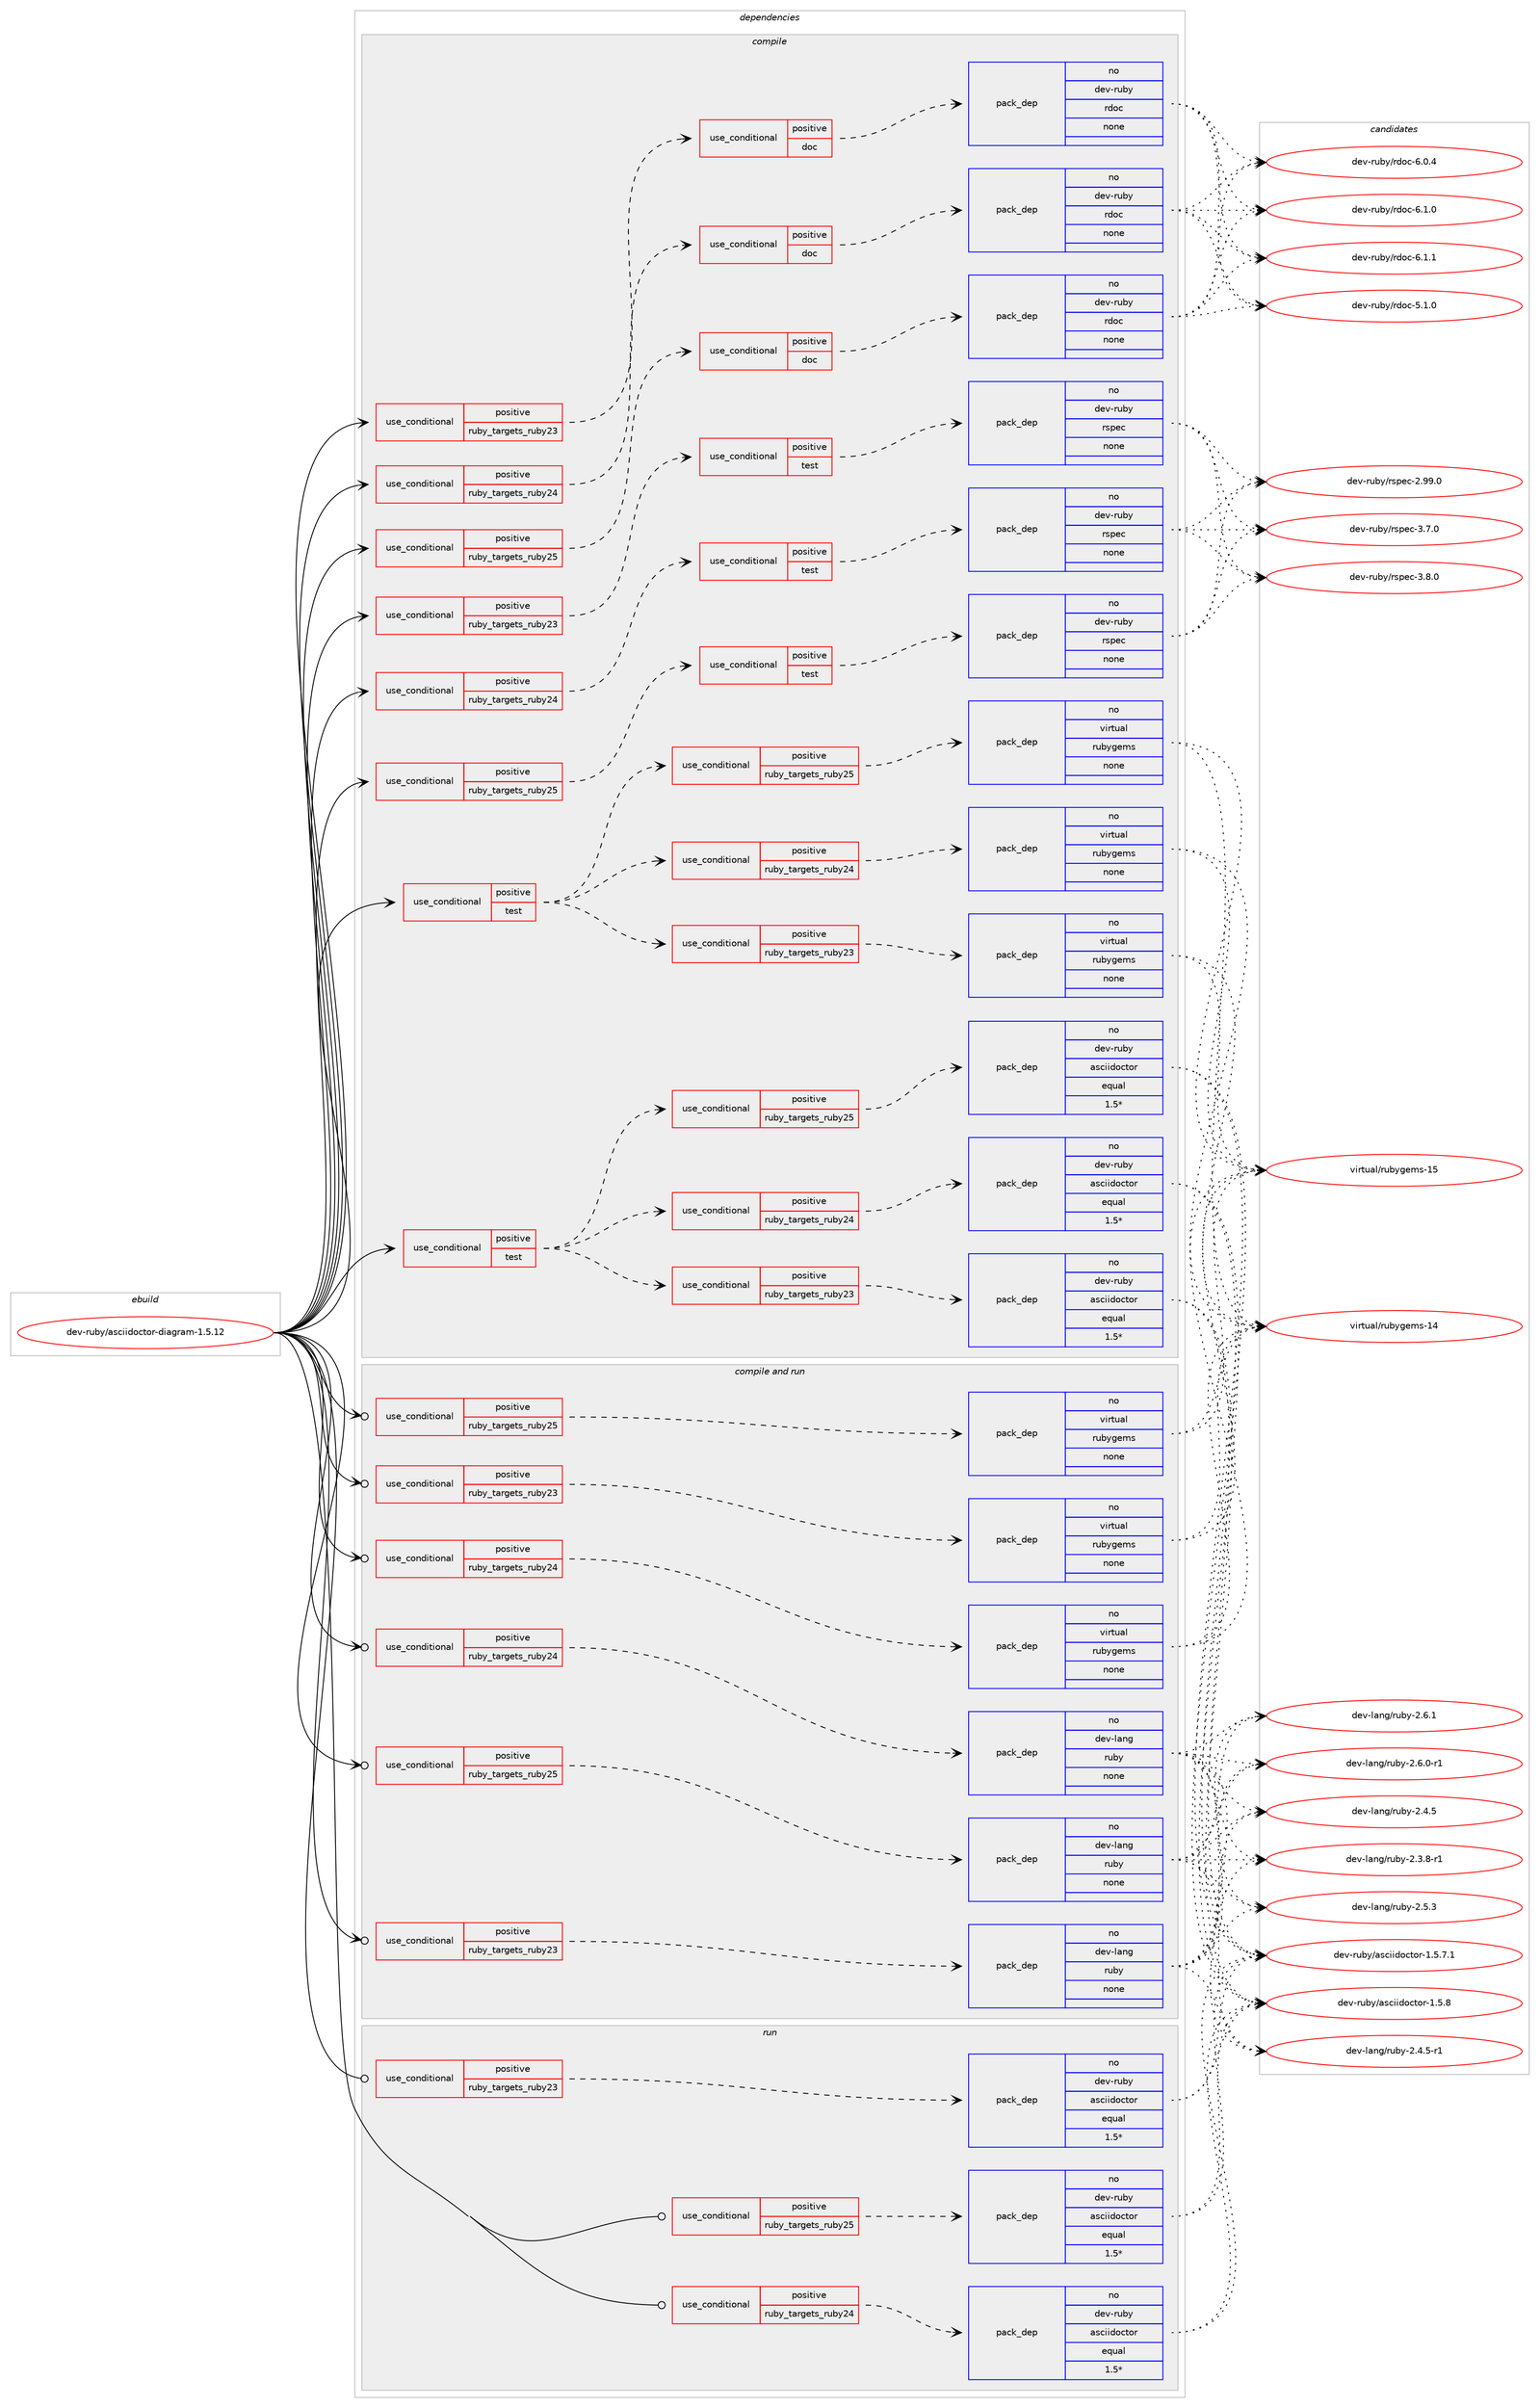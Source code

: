 digraph prolog {

# *************
# Graph options
# *************

newrank=true;
concentrate=true;
compound=true;
graph [rankdir=LR,fontname=Helvetica,fontsize=10,ranksep=1.5];#, ranksep=2.5, nodesep=0.2];
edge  [arrowhead=vee];
node  [fontname=Helvetica,fontsize=10];

# **********
# The ebuild
# **********

subgraph cluster_leftcol {
color=gray;
rank=same;
label=<<i>ebuild</i>>;
id [label="dev-ruby/asciidoctor-diagram-1.5.12", color=red, width=4, href="../dev-ruby/asciidoctor-diagram-1.5.12.svg"];
}

# ****************
# The dependencies
# ****************

subgraph cluster_midcol {
color=gray;
label=<<i>dependencies</i>>;
subgraph cluster_compile {
fillcolor="#eeeeee";
style=filled;
label=<<i>compile</i>>;
subgraph cond393680 {
dependency1481629 [label=<<TABLE BORDER="0" CELLBORDER="1" CELLSPACING="0" CELLPADDING="4"><TR><TD ROWSPAN="3" CELLPADDING="10">use_conditional</TD></TR><TR><TD>positive</TD></TR><TR><TD>ruby_targets_ruby23</TD></TR></TABLE>>, shape=none, color=red];
subgraph cond393681 {
dependency1481630 [label=<<TABLE BORDER="0" CELLBORDER="1" CELLSPACING="0" CELLPADDING="4"><TR><TD ROWSPAN="3" CELLPADDING="10">use_conditional</TD></TR><TR><TD>positive</TD></TR><TR><TD>doc</TD></TR></TABLE>>, shape=none, color=red];
subgraph pack1064517 {
dependency1481631 [label=<<TABLE BORDER="0" CELLBORDER="1" CELLSPACING="0" CELLPADDING="4" WIDTH="220"><TR><TD ROWSPAN="6" CELLPADDING="30">pack_dep</TD></TR><TR><TD WIDTH="110">no</TD></TR><TR><TD>dev-ruby</TD></TR><TR><TD>rdoc</TD></TR><TR><TD>none</TD></TR><TR><TD></TD></TR></TABLE>>, shape=none, color=blue];
}
dependency1481630:e -> dependency1481631:w [weight=20,style="dashed",arrowhead="vee"];
}
dependency1481629:e -> dependency1481630:w [weight=20,style="dashed",arrowhead="vee"];
}
id:e -> dependency1481629:w [weight=20,style="solid",arrowhead="vee"];
subgraph cond393682 {
dependency1481632 [label=<<TABLE BORDER="0" CELLBORDER="1" CELLSPACING="0" CELLPADDING="4"><TR><TD ROWSPAN="3" CELLPADDING="10">use_conditional</TD></TR><TR><TD>positive</TD></TR><TR><TD>ruby_targets_ruby23</TD></TR></TABLE>>, shape=none, color=red];
subgraph cond393683 {
dependency1481633 [label=<<TABLE BORDER="0" CELLBORDER="1" CELLSPACING="0" CELLPADDING="4"><TR><TD ROWSPAN="3" CELLPADDING="10">use_conditional</TD></TR><TR><TD>positive</TD></TR><TR><TD>test</TD></TR></TABLE>>, shape=none, color=red];
subgraph pack1064518 {
dependency1481634 [label=<<TABLE BORDER="0" CELLBORDER="1" CELLSPACING="0" CELLPADDING="4" WIDTH="220"><TR><TD ROWSPAN="6" CELLPADDING="30">pack_dep</TD></TR><TR><TD WIDTH="110">no</TD></TR><TR><TD>dev-ruby</TD></TR><TR><TD>rspec</TD></TR><TR><TD>none</TD></TR><TR><TD></TD></TR></TABLE>>, shape=none, color=blue];
}
dependency1481633:e -> dependency1481634:w [weight=20,style="dashed",arrowhead="vee"];
}
dependency1481632:e -> dependency1481633:w [weight=20,style="dashed",arrowhead="vee"];
}
id:e -> dependency1481632:w [weight=20,style="solid",arrowhead="vee"];
subgraph cond393684 {
dependency1481635 [label=<<TABLE BORDER="0" CELLBORDER="1" CELLSPACING="0" CELLPADDING="4"><TR><TD ROWSPAN="3" CELLPADDING="10">use_conditional</TD></TR><TR><TD>positive</TD></TR><TR><TD>ruby_targets_ruby24</TD></TR></TABLE>>, shape=none, color=red];
subgraph cond393685 {
dependency1481636 [label=<<TABLE BORDER="0" CELLBORDER="1" CELLSPACING="0" CELLPADDING="4"><TR><TD ROWSPAN="3" CELLPADDING="10">use_conditional</TD></TR><TR><TD>positive</TD></TR><TR><TD>doc</TD></TR></TABLE>>, shape=none, color=red];
subgraph pack1064519 {
dependency1481637 [label=<<TABLE BORDER="0" CELLBORDER="1" CELLSPACING="0" CELLPADDING="4" WIDTH="220"><TR><TD ROWSPAN="6" CELLPADDING="30">pack_dep</TD></TR><TR><TD WIDTH="110">no</TD></TR><TR><TD>dev-ruby</TD></TR><TR><TD>rdoc</TD></TR><TR><TD>none</TD></TR><TR><TD></TD></TR></TABLE>>, shape=none, color=blue];
}
dependency1481636:e -> dependency1481637:w [weight=20,style="dashed",arrowhead="vee"];
}
dependency1481635:e -> dependency1481636:w [weight=20,style="dashed",arrowhead="vee"];
}
id:e -> dependency1481635:w [weight=20,style="solid",arrowhead="vee"];
subgraph cond393686 {
dependency1481638 [label=<<TABLE BORDER="0" CELLBORDER="1" CELLSPACING="0" CELLPADDING="4"><TR><TD ROWSPAN="3" CELLPADDING="10">use_conditional</TD></TR><TR><TD>positive</TD></TR><TR><TD>ruby_targets_ruby24</TD></TR></TABLE>>, shape=none, color=red];
subgraph cond393687 {
dependency1481639 [label=<<TABLE BORDER="0" CELLBORDER="1" CELLSPACING="0" CELLPADDING="4"><TR><TD ROWSPAN="3" CELLPADDING="10">use_conditional</TD></TR><TR><TD>positive</TD></TR><TR><TD>test</TD></TR></TABLE>>, shape=none, color=red];
subgraph pack1064520 {
dependency1481640 [label=<<TABLE BORDER="0" CELLBORDER="1" CELLSPACING="0" CELLPADDING="4" WIDTH="220"><TR><TD ROWSPAN="6" CELLPADDING="30">pack_dep</TD></TR><TR><TD WIDTH="110">no</TD></TR><TR><TD>dev-ruby</TD></TR><TR><TD>rspec</TD></TR><TR><TD>none</TD></TR><TR><TD></TD></TR></TABLE>>, shape=none, color=blue];
}
dependency1481639:e -> dependency1481640:w [weight=20,style="dashed",arrowhead="vee"];
}
dependency1481638:e -> dependency1481639:w [weight=20,style="dashed",arrowhead="vee"];
}
id:e -> dependency1481638:w [weight=20,style="solid",arrowhead="vee"];
subgraph cond393688 {
dependency1481641 [label=<<TABLE BORDER="0" CELLBORDER="1" CELLSPACING="0" CELLPADDING="4"><TR><TD ROWSPAN="3" CELLPADDING="10">use_conditional</TD></TR><TR><TD>positive</TD></TR><TR><TD>ruby_targets_ruby25</TD></TR></TABLE>>, shape=none, color=red];
subgraph cond393689 {
dependency1481642 [label=<<TABLE BORDER="0" CELLBORDER="1" CELLSPACING="0" CELLPADDING="4"><TR><TD ROWSPAN="3" CELLPADDING="10">use_conditional</TD></TR><TR><TD>positive</TD></TR><TR><TD>doc</TD></TR></TABLE>>, shape=none, color=red];
subgraph pack1064521 {
dependency1481643 [label=<<TABLE BORDER="0" CELLBORDER="1" CELLSPACING="0" CELLPADDING="4" WIDTH="220"><TR><TD ROWSPAN="6" CELLPADDING="30">pack_dep</TD></TR><TR><TD WIDTH="110">no</TD></TR><TR><TD>dev-ruby</TD></TR><TR><TD>rdoc</TD></TR><TR><TD>none</TD></TR><TR><TD></TD></TR></TABLE>>, shape=none, color=blue];
}
dependency1481642:e -> dependency1481643:w [weight=20,style="dashed",arrowhead="vee"];
}
dependency1481641:e -> dependency1481642:w [weight=20,style="dashed",arrowhead="vee"];
}
id:e -> dependency1481641:w [weight=20,style="solid",arrowhead="vee"];
subgraph cond393690 {
dependency1481644 [label=<<TABLE BORDER="0" CELLBORDER="1" CELLSPACING="0" CELLPADDING="4"><TR><TD ROWSPAN="3" CELLPADDING="10">use_conditional</TD></TR><TR><TD>positive</TD></TR><TR><TD>ruby_targets_ruby25</TD></TR></TABLE>>, shape=none, color=red];
subgraph cond393691 {
dependency1481645 [label=<<TABLE BORDER="0" CELLBORDER="1" CELLSPACING="0" CELLPADDING="4"><TR><TD ROWSPAN="3" CELLPADDING="10">use_conditional</TD></TR><TR><TD>positive</TD></TR><TR><TD>test</TD></TR></TABLE>>, shape=none, color=red];
subgraph pack1064522 {
dependency1481646 [label=<<TABLE BORDER="0" CELLBORDER="1" CELLSPACING="0" CELLPADDING="4" WIDTH="220"><TR><TD ROWSPAN="6" CELLPADDING="30">pack_dep</TD></TR><TR><TD WIDTH="110">no</TD></TR><TR><TD>dev-ruby</TD></TR><TR><TD>rspec</TD></TR><TR><TD>none</TD></TR><TR><TD></TD></TR></TABLE>>, shape=none, color=blue];
}
dependency1481645:e -> dependency1481646:w [weight=20,style="dashed",arrowhead="vee"];
}
dependency1481644:e -> dependency1481645:w [weight=20,style="dashed",arrowhead="vee"];
}
id:e -> dependency1481644:w [weight=20,style="solid",arrowhead="vee"];
subgraph cond393692 {
dependency1481647 [label=<<TABLE BORDER="0" CELLBORDER="1" CELLSPACING="0" CELLPADDING="4"><TR><TD ROWSPAN="3" CELLPADDING="10">use_conditional</TD></TR><TR><TD>positive</TD></TR><TR><TD>test</TD></TR></TABLE>>, shape=none, color=red];
subgraph cond393693 {
dependency1481648 [label=<<TABLE BORDER="0" CELLBORDER="1" CELLSPACING="0" CELLPADDING="4"><TR><TD ROWSPAN="3" CELLPADDING="10">use_conditional</TD></TR><TR><TD>positive</TD></TR><TR><TD>ruby_targets_ruby23</TD></TR></TABLE>>, shape=none, color=red];
subgraph pack1064523 {
dependency1481649 [label=<<TABLE BORDER="0" CELLBORDER="1" CELLSPACING="0" CELLPADDING="4" WIDTH="220"><TR><TD ROWSPAN="6" CELLPADDING="30">pack_dep</TD></TR><TR><TD WIDTH="110">no</TD></TR><TR><TD>dev-ruby</TD></TR><TR><TD>asciidoctor</TD></TR><TR><TD>equal</TD></TR><TR><TD>1.5*</TD></TR></TABLE>>, shape=none, color=blue];
}
dependency1481648:e -> dependency1481649:w [weight=20,style="dashed",arrowhead="vee"];
}
dependency1481647:e -> dependency1481648:w [weight=20,style="dashed",arrowhead="vee"];
subgraph cond393694 {
dependency1481650 [label=<<TABLE BORDER="0" CELLBORDER="1" CELLSPACING="0" CELLPADDING="4"><TR><TD ROWSPAN="3" CELLPADDING="10">use_conditional</TD></TR><TR><TD>positive</TD></TR><TR><TD>ruby_targets_ruby24</TD></TR></TABLE>>, shape=none, color=red];
subgraph pack1064524 {
dependency1481651 [label=<<TABLE BORDER="0" CELLBORDER="1" CELLSPACING="0" CELLPADDING="4" WIDTH="220"><TR><TD ROWSPAN="6" CELLPADDING="30">pack_dep</TD></TR><TR><TD WIDTH="110">no</TD></TR><TR><TD>dev-ruby</TD></TR><TR><TD>asciidoctor</TD></TR><TR><TD>equal</TD></TR><TR><TD>1.5*</TD></TR></TABLE>>, shape=none, color=blue];
}
dependency1481650:e -> dependency1481651:w [weight=20,style="dashed",arrowhead="vee"];
}
dependency1481647:e -> dependency1481650:w [weight=20,style="dashed",arrowhead="vee"];
subgraph cond393695 {
dependency1481652 [label=<<TABLE BORDER="0" CELLBORDER="1" CELLSPACING="0" CELLPADDING="4"><TR><TD ROWSPAN="3" CELLPADDING="10">use_conditional</TD></TR><TR><TD>positive</TD></TR><TR><TD>ruby_targets_ruby25</TD></TR></TABLE>>, shape=none, color=red];
subgraph pack1064525 {
dependency1481653 [label=<<TABLE BORDER="0" CELLBORDER="1" CELLSPACING="0" CELLPADDING="4" WIDTH="220"><TR><TD ROWSPAN="6" CELLPADDING="30">pack_dep</TD></TR><TR><TD WIDTH="110">no</TD></TR><TR><TD>dev-ruby</TD></TR><TR><TD>asciidoctor</TD></TR><TR><TD>equal</TD></TR><TR><TD>1.5*</TD></TR></TABLE>>, shape=none, color=blue];
}
dependency1481652:e -> dependency1481653:w [weight=20,style="dashed",arrowhead="vee"];
}
dependency1481647:e -> dependency1481652:w [weight=20,style="dashed",arrowhead="vee"];
}
id:e -> dependency1481647:w [weight=20,style="solid",arrowhead="vee"];
subgraph cond393696 {
dependency1481654 [label=<<TABLE BORDER="0" CELLBORDER="1" CELLSPACING="0" CELLPADDING="4"><TR><TD ROWSPAN="3" CELLPADDING="10">use_conditional</TD></TR><TR><TD>positive</TD></TR><TR><TD>test</TD></TR></TABLE>>, shape=none, color=red];
subgraph cond393697 {
dependency1481655 [label=<<TABLE BORDER="0" CELLBORDER="1" CELLSPACING="0" CELLPADDING="4"><TR><TD ROWSPAN="3" CELLPADDING="10">use_conditional</TD></TR><TR><TD>positive</TD></TR><TR><TD>ruby_targets_ruby23</TD></TR></TABLE>>, shape=none, color=red];
subgraph pack1064526 {
dependency1481656 [label=<<TABLE BORDER="0" CELLBORDER="1" CELLSPACING="0" CELLPADDING="4" WIDTH="220"><TR><TD ROWSPAN="6" CELLPADDING="30">pack_dep</TD></TR><TR><TD WIDTH="110">no</TD></TR><TR><TD>virtual</TD></TR><TR><TD>rubygems</TD></TR><TR><TD>none</TD></TR><TR><TD></TD></TR></TABLE>>, shape=none, color=blue];
}
dependency1481655:e -> dependency1481656:w [weight=20,style="dashed",arrowhead="vee"];
}
dependency1481654:e -> dependency1481655:w [weight=20,style="dashed",arrowhead="vee"];
subgraph cond393698 {
dependency1481657 [label=<<TABLE BORDER="0" CELLBORDER="1" CELLSPACING="0" CELLPADDING="4"><TR><TD ROWSPAN="3" CELLPADDING="10">use_conditional</TD></TR><TR><TD>positive</TD></TR><TR><TD>ruby_targets_ruby24</TD></TR></TABLE>>, shape=none, color=red];
subgraph pack1064527 {
dependency1481658 [label=<<TABLE BORDER="0" CELLBORDER="1" CELLSPACING="0" CELLPADDING="4" WIDTH="220"><TR><TD ROWSPAN="6" CELLPADDING="30">pack_dep</TD></TR><TR><TD WIDTH="110">no</TD></TR><TR><TD>virtual</TD></TR><TR><TD>rubygems</TD></TR><TR><TD>none</TD></TR><TR><TD></TD></TR></TABLE>>, shape=none, color=blue];
}
dependency1481657:e -> dependency1481658:w [weight=20,style="dashed",arrowhead="vee"];
}
dependency1481654:e -> dependency1481657:w [weight=20,style="dashed",arrowhead="vee"];
subgraph cond393699 {
dependency1481659 [label=<<TABLE BORDER="0" CELLBORDER="1" CELLSPACING="0" CELLPADDING="4"><TR><TD ROWSPAN="3" CELLPADDING="10">use_conditional</TD></TR><TR><TD>positive</TD></TR><TR><TD>ruby_targets_ruby25</TD></TR></TABLE>>, shape=none, color=red];
subgraph pack1064528 {
dependency1481660 [label=<<TABLE BORDER="0" CELLBORDER="1" CELLSPACING="0" CELLPADDING="4" WIDTH="220"><TR><TD ROWSPAN="6" CELLPADDING="30">pack_dep</TD></TR><TR><TD WIDTH="110">no</TD></TR><TR><TD>virtual</TD></TR><TR><TD>rubygems</TD></TR><TR><TD>none</TD></TR><TR><TD></TD></TR></TABLE>>, shape=none, color=blue];
}
dependency1481659:e -> dependency1481660:w [weight=20,style="dashed",arrowhead="vee"];
}
dependency1481654:e -> dependency1481659:w [weight=20,style="dashed",arrowhead="vee"];
}
id:e -> dependency1481654:w [weight=20,style="solid",arrowhead="vee"];
}
subgraph cluster_compileandrun {
fillcolor="#eeeeee";
style=filled;
label=<<i>compile and run</i>>;
subgraph cond393700 {
dependency1481661 [label=<<TABLE BORDER="0" CELLBORDER="1" CELLSPACING="0" CELLPADDING="4"><TR><TD ROWSPAN="3" CELLPADDING="10">use_conditional</TD></TR><TR><TD>positive</TD></TR><TR><TD>ruby_targets_ruby23</TD></TR></TABLE>>, shape=none, color=red];
subgraph pack1064529 {
dependency1481662 [label=<<TABLE BORDER="0" CELLBORDER="1" CELLSPACING="0" CELLPADDING="4" WIDTH="220"><TR><TD ROWSPAN="6" CELLPADDING="30">pack_dep</TD></TR><TR><TD WIDTH="110">no</TD></TR><TR><TD>dev-lang</TD></TR><TR><TD>ruby</TD></TR><TR><TD>none</TD></TR><TR><TD></TD></TR></TABLE>>, shape=none, color=blue];
}
dependency1481661:e -> dependency1481662:w [weight=20,style="dashed",arrowhead="vee"];
}
id:e -> dependency1481661:w [weight=20,style="solid",arrowhead="odotvee"];
subgraph cond393701 {
dependency1481663 [label=<<TABLE BORDER="0" CELLBORDER="1" CELLSPACING="0" CELLPADDING="4"><TR><TD ROWSPAN="3" CELLPADDING="10">use_conditional</TD></TR><TR><TD>positive</TD></TR><TR><TD>ruby_targets_ruby23</TD></TR></TABLE>>, shape=none, color=red];
subgraph pack1064530 {
dependency1481664 [label=<<TABLE BORDER="0" CELLBORDER="1" CELLSPACING="0" CELLPADDING="4" WIDTH="220"><TR><TD ROWSPAN="6" CELLPADDING="30">pack_dep</TD></TR><TR><TD WIDTH="110">no</TD></TR><TR><TD>virtual</TD></TR><TR><TD>rubygems</TD></TR><TR><TD>none</TD></TR><TR><TD></TD></TR></TABLE>>, shape=none, color=blue];
}
dependency1481663:e -> dependency1481664:w [weight=20,style="dashed",arrowhead="vee"];
}
id:e -> dependency1481663:w [weight=20,style="solid",arrowhead="odotvee"];
subgraph cond393702 {
dependency1481665 [label=<<TABLE BORDER="0" CELLBORDER="1" CELLSPACING="0" CELLPADDING="4"><TR><TD ROWSPAN="3" CELLPADDING="10">use_conditional</TD></TR><TR><TD>positive</TD></TR><TR><TD>ruby_targets_ruby24</TD></TR></TABLE>>, shape=none, color=red];
subgraph pack1064531 {
dependency1481666 [label=<<TABLE BORDER="0" CELLBORDER="1" CELLSPACING="0" CELLPADDING="4" WIDTH="220"><TR><TD ROWSPAN="6" CELLPADDING="30">pack_dep</TD></TR><TR><TD WIDTH="110">no</TD></TR><TR><TD>dev-lang</TD></TR><TR><TD>ruby</TD></TR><TR><TD>none</TD></TR><TR><TD></TD></TR></TABLE>>, shape=none, color=blue];
}
dependency1481665:e -> dependency1481666:w [weight=20,style="dashed",arrowhead="vee"];
}
id:e -> dependency1481665:w [weight=20,style="solid",arrowhead="odotvee"];
subgraph cond393703 {
dependency1481667 [label=<<TABLE BORDER="0" CELLBORDER="1" CELLSPACING="0" CELLPADDING="4"><TR><TD ROWSPAN="3" CELLPADDING="10">use_conditional</TD></TR><TR><TD>positive</TD></TR><TR><TD>ruby_targets_ruby24</TD></TR></TABLE>>, shape=none, color=red];
subgraph pack1064532 {
dependency1481668 [label=<<TABLE BORDER="0" CELLBORDER="1" CELLSPACING="0" CELLPADDING="4" WIDTH="220"><TR><TD ROWSPAN="6" CELLPADDING="30">pack_dep</TD></TR><TR><TD WIDTH="110">no</TD></TR><TR><TD>virtual</TD></TR><TR><TD>rubygems</TD></TR><TR><TD>none</TD></TR><TR><TD></TD></TR></TABLE>>, shape=none, color=blue];
}
dependency1481667:e -> dependency1481668:w [weight=20,style="dashed",arrowhead="vee"];
}
id:e -> dependency1481667:w [weight=20,style="solid",arrowhead="odotvee"];
subgraph cond393704 {
dependency1481669 [label=<<TABLE BORDER="0" CELLBORDER="1" CELLSPACING="0" CELLPADDING="4"><TR><TD ROWSPAN="3" CELLPADDING="10">use_conditional</TD></TR><TR><TD>positive</TD></TR><TR><TD>ruby_targets_ruby25</TD></TR></TABLE>>, shape=none, color=red];
subgraph pack1064533 {
dependency1481670 [label=<<TABLE BORDER="0" CELLBORDER="1" CELLSPACING="0" CELLPADDING="4" WIDTH="220"><TR><TD ROWSPAN="6" CELLPADDING="30">pack_dep</TD></TR><TR><TD WIDTH="110">no</TD></TR><TR><TD>dev-lang</TD></TR><TR><TD>ruby</TD></TR><TR><TD>none</TD></TR><TR><TD></TD></TR></TABLE>>, shape=none, color=blue];
}
dependency1481669:e -> dependency1481670:w [weight=20,style="dashed",arrowhead="vee"];
}
id:e -> dependency1481669:w [weight=20,style="solid",arrowhead="odotvee"];
subgraph cond393705 {
dependency1481671 [label=<<TABLE BORDER="0" CELLBORDER="1" CELLSPACING="0" CELLPADDING="4"><TR><TD ROWSPAN="3" CELLPADDING="10">use_conditional</TD></TR><TR><TD>positive</TD></TR><TR><TD>ruby_targets_ruby25</TD></TR></TABLE>>, shape=none, color=red];
subgraph pack1064534 {
dependency1481672 [label=<<TABLE BORDER="0" CELLBORDER="1" CELLSPACING="0" CELLPADDING="4" WIDTH="220"><TR><TD ROWSPAN="6" CELLPADDING="30">pack_dep</TD></TR><TR><TD WIDTH="110">no</TD></TR><TR><TD>virtual</TD></TR><TR><TD>rubygems</TD></TR><TR><TD>none</TD></TR><TR><TD></TD></TR></TABLE>>, shape=none, color=blue];
}
dependency1481671:e -> dependency1481672:w [weight=20,style="dashed",arrowhead="vee"];
}
id:e -> dependency1481671:w [weight=20,style="solid",arrowhead="odotvee"];
}
subgraph cluster_run {
fillcolor="#eeeeee";
style=filled;
label=<<i>run</i>>;
subgraph cond393706 {
dependency1481673 [label=<<TABLE BORDER="0" CELLBORDER="1" CELLSPACING="0" CELLPADDING="4"><TR><TD ROWSPAN="3" CELLPADDING="10">use_conditional</TD></TR><TR><TD>positive</TD></TR><TR><TD>ruby_targets_ruby23</TD></TR></TABLE>>, shape=none, color=red];
subgraph pack1064535 {
dependency1481674 [label=<<TABLE BORDER="0" CELLBORDER="1" CELLSPACING="0" CELLPADDING="4" WIDTH="220"><TR><TD ROWSPAN="6" CELLPADDING="30">pack_dep</TD></TR><TR><TD WIDTH="110">no</TD></TR><TR><TD>dev-ruby</TD></TR><TR><TD>asciidoctor</TD></TR><TR><TD>equal</TD></TR><TR><TD>1.5*</TD></TR></TABLE>>, shape=none, color=blue];
}
dependency1481673:e -> dependency1481674:w [weight=20,style="dashed",arrowhead="vee"];
}
id:e -> dependency1481673:w [weight=20,style="solid",arrowhead="odot"];
subgraph cond393707 {
dependency1481675 [label=<<TABLE BORDER="0" CELLBORDER="1" CELLSPACING="0" CELLPADDING="4"><TR><TD ROWSPAN="3" CELLPADDING="10">use_conditional</TD></TR><TR><TD>positive</TD></TR><TR><TD>ruby_targets_ruby24</TD></TR></TABLE>>, shape=none, color=red];
subgraph pack1064536 {
dependency1481676 [label=<<TABLE BORDER="0" CELLBORDER="1" CELLSPACING="0" CELLPADDING="4" WIDTH="220"><TR><TD ROWSPAN="6" CELLPADDING="30">pack_dep</TD></TR><TR><TD WIDTH="110">no</TD></TR><TR><TD>dev-ruby</TD></TR><TR><TD>asciidoctor</TD></TR><TR><TD>equal</TD></TR><TR><TD>1.5*</TD></TR></TABLE>>, shape=none, color=blue];
}
dependency1481675:e -> dependency1481676:w [weight=20,style="dashed",arrowhead="vee"];
}
id:e -> dependency1481675:w [weight=20,style="solid",arrowhead="odot"];
subgraph cond393708 {
dependency1481677 [label=<<TABLE BORDER="0" CELLBORDER="1" CELLSPACING="0" CELLPADDING="4"><TR><TD ROWSPAN="3" CELLPADDING="10">use_conditional</TD></TR><TR><TD>positive</TD></TR><TR><TD>ruby_targets_ruby25</TD></TR></TABLE>>, shape=none, color=red];
subgraph pack1064537 {
dependency1481678 [label=<<TABLE BORDER="0" CELLBORDER="1" CELLSPACING="0" CELLPADDING="4" WIDTH="220"><TR><TD ROWSPAN="6" CELLPADDING="30">pack_dep</TD></TR><TR><TD WIDTH="110">no</TD></TR><TR><TD>dev-ruby</TD></TR><TR><TD>asciidoctor</TD></TR><TR><TD>equal</TD></TR><TR><TD>1.5*</TD></TR></TABLE>>, shape=none, color=blue];
}
dependency1481677:e -> dependency1481678:w [weight=20,style="dashed",arrowhead="vee"];
}
id:e -> dependency1481677:w [weight=20,style="solid",arrowhead="odot"];
}
}

# **************
# The candidates
# **************

subgraph cluster_choices {
rank=same;
color=gray;
label=<<i>candidates</i>>;

subgraph choice1064517 {
color=black;
nodesep=1;
choice10010111845114117981214711410011199455346494648 [label="dev-ruby/rdoc-5.1.0", color=red, width=4,href="../dev-ruby/rdoc-5.1.0.svg"];
choice10010111845114117981214711410011199455446484652 [label="dev-ruby/rdoc-6.0.4", color=red, width=4,href="../dev-ruby/rdoc-6.0.4.svg"];
choice10010111845114117981214711410011199455446494648 [label="dev-ruby/rdoc-6.1.0", color=red, width=4,href="../dev-ruby/rdoc-6.1.0.svg"];
choice10010111845114117981214711410011199455446494649 [label="dev-ruby/rdoc-6.1.1", color=red, width=4,href="../dev-ruby/rdoc-6.1.1.svg"];
dependency1481631:e -> choice10010111845114117981214711410011199455346494648:w [style=dotted,weight="100"];
dependency1481631:e -> choice10010111845114117981214711410011199455446484652:w [style=dotted,weight="100"];
dependency1481631:e -> choice10010111845114117981214711410011199455446494648:w [style=dotted,weight="100"];
dependency1481631:e -> choice10010111845114117981214711410011199455446494649:w [style=dotted,weight="100"];
}
subgraph choice1064518 {
color=black;
nodesep=1;
choice1001011184511411798121471141151121019945504657574648 [label="dev-ruby/rspec-2.99.0", color=red, width=4,href="../dev-ruby/rspec-2.99.0.svg"];
choice10010111845114117981214711411511210199455146554648 [label="dev-ruby/rspec-3.7.0", color=red, width=4,href="../dev-ruby/rspec-3.7.0.svg"];
choice10010111845114117981214711411511210199455146564648 [label="dev-ruby/rspec-3.8.0", color=red, width=4,href="../dev-ruby/rspec-3.8.0.svg"];
dependency1481634:e -> choice1001011184511411798121471141151121019945504657574648:w [style=dotted,weight="100"];
dependency1481634:e -> choice10010111845114117981214711411511210199455146554648:w [style=dotted,weight="100"];
dependency1481634:e -> choice10010111845114117981214711411511210199455146564648:w [style=dotted,weight="100"];
}
subgraph choice1064519 {
color=black;
nodesep=1;
choice10010111845114117981214711410011199455346494648 [label="dev-ruby/rdoc-5.1.0", color=red, width=4,href="../dev-ruby/rdoc-5.1.0.svg"];
choice10010111845114117981214711410011199455446484652 [label="dev-ruby/rdoc-6.0.4", color=red, width=4,href="../dev-ruby/rdoc-6.0.4.svg"];
choice10010111845114117981214711410011199455446494648 [label="dev-ruby/rdoc-6.1.0", color=red, width=4,href="../dev-ruby/rdoc-6.1.0.svg"];
choice10010111845114117981214711410011199455446494649 [label="dev-ruby/rdoc-6.1.1", color=red, width=4,href="../dev-ruby/rdoc-6.1.1.svg"];
dependency1481637:e -> choice10010111845114117981214711410011199455346494648:w [style=dotted,weight="100"];
dependency1481637:e -> choice10010111845114117981214711410011199455446484652:w [style=dotted,weight="100"];
dependency1481637:e -> choice10010111845114117981214711410011199455446494648:w [style=dotted,weight="100"];
dependency1481637:e -> choice10010111845114117981214711410011199455446494649:w [style=dotted,weight="100"];
}
subgraph choice1064520 {
color=black;
nodesep=1;
choice1001011184511411798121471141151121019945504657574648 [label="dev-ruby/rspec-2.99.0", color=red, width=4,href="../dev-ruby/rspec-2.99.0.svg"];
choice10010111845114117981214711411511210199455146554648 [label="dev-ruby/rspec-3.7.0", color=red, width=4,href="../dev-ruby/rspec-3.7.0.svg"];
choice10010111845114117981214711411511210199455146564648 [label="dev-ruby/rspec-3.8.0", color=red, width=4,href="../dev-ruby/rspec-3.8.0.svg"];
dependency1481640:e -> choice1001011184511411798121471141151121019945504657574648:w [style=dotted,weight="100"];
dependency1481640:e -> choice10010111845114117981214711411511210199455146554648:w [style=dotted,weight="100"];
dependency1481640:e -> choice10010111845114117981214711411511210199455146564648:w [style=dotted,weight="100"];
}
subgraph choice1064521 {
color=black;
nodesep=1;
choice10010111845114117981214711410011199455346494648 [label="dev-ruby/rdoc-5.1.0", color=red, width=4,href="../dev-ruby/rdoc-5.1.0.svg"];
choice10010111845114117981214711410011199455446484652 [label="dev-ruby/rdoc-6.0.4", color=red, width=4,href="../dev-ruby/rdoc-6.0.4.svg"];
choice10010111845114117981214711410011199455446494648 [label="dev-ruby/rdoc-6.1.0", color=red, width=4,href="../dev-ruby/rdoc-6.1.0.svg"];
choice10010111845114117981214711410011199455446494649 [label="dev-ruby/rdoc-6.1.1", color=red, width=4,href="../dev-ruby/rdoc-6.1.1.svg"];
dependency1481643:e -> choice10010111845114117981214711410011199455346494648:w [style=dotted,weight="100"];
dependency1481643:e -> choice10010111845114117981214711410011199455446484652:w [style=dotted,weight="100"];
dependency1481643:e -> choice10010111845114117981214711410011199455446494648:w [style=dotted,weight="100"];
dependency1481643:e -> choice10010111845114117981214711410011199455446494649:w [style=dotted,weight="100"];
}
subgraph choice1064522 {
color=black;
nodesep=1;
choice1001011184511411798121471141151121019945504657574648 [label="dev-ruby/rspec-2.99.0", color=red, width=4,href="../dev-ruby/rspec-2.99.0.svg"];
choice10010111845114117981214711411511210199455146554648 [label="dev-ruby/rspec-3.7.0", color=red, width=4,href="../dev-ruby/rspec-3.7.0.svg"];
choice10010111845114117981214711411511210199455146564648 [label="dev-ruby/rspec-3.8.0", color=red, width=4,href="../dev-ruby/rspec-3.8.0.svg"];
dependency1481646:e -> choice1001011184511411798121471141151121019945504657574648:w [style=dotted,weight="100"];
dependency1481646:e -> choice10010111845114117981214711411511210199455146554648:w [style=dotted,weight="100"];
dependency1481646:e -> choice10010111845114117981214711411511210199455146564648:w [style=dotted,weight="100"];
}
subgraph choice1064523 {
color=black;
nodesep=1;
choice1001011184511411798121479711599105105100111991161111144549465346554649 [label="dev-ruby/asciidoctor-1.5.7.1", color=red, width=4,href="../dev-ruby/asciidoctor-1.5.7.1.svg"];
choice100101118451141179812147971159910510510011199116111114454946534656 [label="dev-ruby/asciidoctor-1.5.8", color=red, width=4,href="../dev-ruby/asciidoctor-1.5.8.svg"];
dependency1481649:e -> choice1001011184511411798121479711599105105100111991161111144549465346554649:w [style=dotted,weight="100"];
dependency1481649:e -> choice100101118451141179812147971159910510510011199116111114454946534656:w [style=dotted,weight="100"];
}
subgraph choice1064524 {
color=black;
nodesep=1;
choice1001011184511411798121479711599105105100111991161111144549465346554649 [label="dev-ruby/asciidoctor-1.5.7.1", color=red, width=4,href="../dev-ruby/asciidoctor-1.5.7.1.svg"];
choice100101118451141179812147971159910510510011199116111114454946534656 [label="dev-ruby/asciidoctor-1.5.8", color=red, width=4,href="../dev-ruby/asciidoctor-1.5.8.svg"];
dependency1481651:e -> choice1001011184511411798121479711599105105100111991161111144549465346554649:w [style=dotted,weight="100"];
dependency1481651:e -> choice100101118451141179812147971159910510510011199116111114454946534656:w [style=dotted,weight="100"];
}
subgraph choice1064525 {
color=black;
nodesep=1;
choice1001011184511411798121479711599105105100111991161111144549465346554649 [label="dev-ruby/asciidoctor-1.5.7.1", color=red, width=4,href="../dev-ruby/asciidoctor-1.5.7.1.svg"];
choice100101118451141179812147971159910510510011199116111114454946534656 [label="dev-ruby/asciidoctor-1.5.8", color=red, width=4,href="../dev-ruby/asciidoctor-1.5.8.svg"];
dependency1481653:e -> choice1001011184511411798121479711599105105100111991161111144549465346554649:w [style=dotted,weight="100"];
dependency1481653:e -> choice100101118451141179812147971159910510510011199116111114454946534656:w [style=dotted,weight="100"];
}
subgraph choice1064526 {
color=black;
nodesep=1;
choice118105114116117971084711411798121103101109115454952 [label="virtual/rubygems-14", color=red, width=4,href="../virtual/rubygems-14.svg"];
choice118105114116117971084711411798121103101109115454953 [label="virtual/rubygems-15", color=red, width=4,href="../virtual/rubygems-15.svg"];
dependency1481656:e -> choice118105114116117971084711411798121103101109115454952:w [style=dotted,weight="100"];
dependency1481656:e -> choice118105114116117971084711411798121103101109115454953:w [style=dotted,weight="100"];
}
subgraph choice1064527 {
color=black;
nodesep=1;
choice118105114116117971084711411798121103101109115454952 [label="virtual/rubygems-14", color=red, width=4,href="../virtual/rubygems-14.svg"];
choice118105114116117971084711411798121103101109115454953 [label="virtual/rubygems-15", color=red, width=4,href="../virtual/rubygems-15.svg"];
dependency1481658:e -> choice118105114116117971084711411798121103101109115454952:w [style=dotted,weight="100"];
dependency1481658:e -> choice118105114116117971084711411798121103101109115454953:w [style=dotted,weight="100"];
}
subgraph choice1064528 {
color=black;
nodesep=1;
choice118105114116117971084711411798121103101109115454952 [label="virtual/rubygems-14", color=red, width=4,href="../virtual/rubygems-14.svg"];
choice118105114116117971084711411798121103101109115454953 [label="virtual/rubygems-15", color=red, width=4,href="../virtual/rubygems-15.svg"];
dependency1481660:e -> choice118105114116117971084711411798121103101109115454952:w [style=dotted,weight="100"];
dependency1481660:e -> choice118105114116117971084711411798121103101109115454953:w [style=dotted,weight="100"];
}
subgraph choice1064529 {
color=black;
nodesep=1;
choice100101118451089711010347114117981214550465146564511449 [label="dev-lang/ruby-2.3.8-r1", color=red, width=4,href="../dev-lang/ruby-2.3.8-r1.svg"];
choice10010111845108971101034711411798121455046524653 [label="dev-lang/ruby-2.4.5", color=red, width=4,href="../dev-lang/ruby-2.4.5.svg"];
choice100101118451089711010347114117981214550465246534511449 [label="dev-lang/ruby-2.4.5-r1", color=red, width=4,href="../dev-lang/ruby-2.4.5-r1.svg"];
choice10010111845108971101034711411798121455046534651 [label="dev-lang/ruby-2.5.3", color=red, width=4,href="../dev-lang/ruby-2.5.3.svg"];
choice100101118451089711010347114117981214550465446484511449 [label="dev-lang/ruby-2.6.0-r1", color=red, width=4,href="../dev-lang/ruby-2.6.0-r1.svg"];
choice10010111845108971101034711411798121455046544649 [label="dev-lang/ruby-2.6.1", color=red, width=4,href="../dev-lang/ruby-2.6.1.svg"];
dependency1481662:e -> choice100101118451089711010347114117981214550465146564511449:w [style=dotted,weight="100"];
dependency1481662:e -> choice10010111845108971101034711411798121455046524653:w [style=dotted,weight="100"];
dependency1481662:e -> choice100101118451089711010347114117981214550465246534511449:w [style=dotted,weight="100"];
dependency1481662:e -> choice10010111845108971101034711411798121455046534651:w [style=dotted,weight="100"];
dependency1481662:e -> choice100101118451089711010347114117981214550465446484511449:w [style=dotted,weight="100"];
dependency1481662:e -> choice10010111845108971101034711411798121455046544649:w [style=dotted,weight="100"];
}
subgraph choice1064530 {
color=black;
nodesep=1;
choice118105114116117971084711411798121103101109115454952 [label="virtual/rubygems-14", color=red, width=4,href="../virtual/rubygems-14.svg"];
choice118105114116117971084711411798121103101109115454953 [label="virtual/rubygems-15", color=red, width=4,href="../virtual/rubygems-15.svg"];
dependency1481664:e -> choice118105114116117971084711411798121103101109115454952:w [style=dotted,weight="100"];
dependency1481664:e -> choice118105114116117971084711411798121103101109115454953:w [style=dotted,weight="100"];
}
subgraph choice1064531 {
color=black;
nodesep=1;
choice100101118451089711010347114117981214550465146564511449 [label="dev-lang/ruby-2.3.8-r1", color=red, width=4,href="../dev-lang/ruby-2.3.8-r1.svg"];
choice10010111845108971101034711411798121455046524653 [label="dev-lang/ruby-2.4.5", color=red, width=4,href="../dev-lang/ruby-2.4.5.svg"];
choice100101118451089711010347114117981214550465246534511449 [label="dev-lang/ruby-2.4.5-r1", color=red, width=4,href="../dev-lang/ruby-2.4.5-r1.svg"];
choice10010111845108971101034711411798121455046534651 [label="dev-lang/ruby-2.5.3", color=red, width=4,href="../dev-lang/ruby-2.5.3.svg"];
choice100101118451089711010347114117981214550465446484511449 [label="dev-lang/ruby-2.6.0-r1", color=red, width=4,href="../dev-lang/ruby-2.6.0-r1.svg"];
choice10010111845108971101034711411798121455046544649 [label="dev-lang/ruby-2.6.1", color=red, width=4,href="../dev-lang/ruby-2.6.1.svg"];
dependency1481666:e -> choice100101118451089711010347114117981214550465146564511449:w [style=dotted,weight="100"];
dependency1481666:e -> choice10010111845108971101034711411798121455046524653:w [style=dotted,weight="100"];
dependency1481666:e -> choice100101118451089711010347114117981214550465246534511449:w [style=dotted,weight="100"];
dependency1481666:e -> choice10010111845108971101034711411798121455046534651:w [style=dotted,weight="100"];
dependency1481666:e -> choice100101118451089711010347114117981214550465446484511449:w [style=dotted,weight="100"];
dependency1481666:e -> choice10010111845108971101034711411798121455046544649:w [style=dotted,weight="100"];
}
subgraph choice1064532 {
color=black;
nodesep=1;
choice118105114116117971084711411798121103101109115454952 [label="virtual/rubygems-14", color=red, width=4,href="../virtual/rubygems-14.svg"];
choice118105114116117971084711411798121103101109115454953 [label="virtual/rubygems-15", color=red, width=4,href="../virtual/rubygems-15.svg"];
dependency1481668:e -> choice118105114116117971084711411798121103101109115454952:w [style=dotted,weight="100"];
dependency1481668:e -> choice118105114116117971084711411798121103101109115454953:w [style=dotted,weight="100"];
}
subgraph choice1064533 {
color=black;
nodesep=1;
choice100101118451089711010347114117981214550465146564511449 [label="dev-lang/ruby-2.3.8-r1", color=red, width=4,href="../dev-lang/ruby-2.3.8-r1.svg"];
choice10010111845108971101034711411798121455046524653 [label="dev-lang/ruby-2.4.5", color=red, width=4,href="../dev-lang/ruby-2.4.5.svg"];
choice100101118451089711010347114117981214550465246534511449 [label="dev-lang/ruby-2.4.5-r1", color=red, width=4,href="../dev-lang/ruby-2.4.5-r1.svg"];
choice10010111845108971101034711411798121455046534651 [label="dev-lang/ruby-2.5.3", color=red, width=4,href="../dev-lang/ruby-2.5.3.svg"];
choice100101118451089711010347114117981214550465446484511449 [label="dev-lang/ruby-2.6.0-r1", color=red, width=4,href="../dev-lang/ruby-2.6.0-r1.svg"];
choice10010111845108971101034711411798121455046544649 [label="dev-lang/ruby-2.6.1", color=red, width=4,href="../dev-lang/ruby-2.6.1.svg"];
dependency1481670:e -> choice100101118451089711010347114117981214550465146564511449:w [style=dotted,weight="100"];
dependency1481670:e -> choice10010111845108971101034711411798121455046524653:w [style=dotted,weight="100"];
dependency1481670:e -> choice100101118451089711010347114117981214550465246534511449:w [style=dotted,weight="100"];
dependency1481670:e -> choice10010111845108971101034711411798121455046534651:w [style=dotted,weight="100"];
dependency1481670:e -> choice100101118451089711010347114117981214550465446484511449:w [style=dotted,weight="100"];
dependency1481670:e -> choice10010111845108971101034711411798121455046544649:w [style=dotted,weight="100"];
}
subgraph choice1064534 {
color=black;
nodesep=1;
choice118105114116117971084711411798121103101109115454952 [label="virtual/rubygems-14", color=red, width=4,href="../virtual/rubygems-14.svg"];
choice118105114116117971084711411798121103101109115454953 [label="virtual/rubygems-15", color=red, width=4,href="../virtual/rubygems-15.svg"];
dependency1481672:e -> choice118105114116117971084711411798121103101109115454952:w [style=dotted,weight="100"];
dependency1481672:e -> choice118105114116117971084711411798121103101109115454953:w [style=dotted,weight="100"];
}
subgraph choice1064535 {
color=black;
nodesep=1;
choice1001011184511411798121479711599105105100111991161111144549465346554649 [label="dev-ruby/asciidoctor-1.5.7.1", color=red, width=4,href="../dev-ruby/asciidoctor-1.5.7.1.svg"];
choice100101118451141179812147971159910510510011199116111114454946534656 [label="dev-ruby/asciidoctor-1.5.8", color=red, width=4,href="../dev-ruby/asciidoctor-1.5.8.svg"];
dependency1481674:e -> choice1001011184511411798121479711599105105100111991161111144549465346554649:w [style=dotted,weight="100"];
dependency1481674:e -> choice100101118451141179812147971159910510510011199116111114454946534656:w [style=dotted,weight="100"];
}
subgraph choice1064536 {
color=black;
nodesep=1;
choice1001011184511411798121479711599105105100111991161111144549465346554649 [label="dev-ruby/asciidoctor-1.5.7.1", color=red, width=4,href="../dev-ruby/asciidoctor-1.5.7.1.svg"];
choice100101118451141179812147971159910510510011199116111114454946534656 [label="dev-ruby/asciidoctor-1.5.8", color=red, width=4,href="../dev-ruby/asciidoctor-1.5.8.svg"];
dependency1481676:e -> choice1001011184511411798121479711599105105100111991161111144549465346554649:w [style=dotted,weight="100"];
dependency1481676:e -> choice100101118451141179812147971159910510510011199116111114454946534656:w [style=dotted,weight="100"];
}
subgraph choice1064537 {
color=black;
nodesep=1;
choice1001011184511411798121479711599105105100111991161111144549465346554649 [label="dev-ruby/asciidoctor-1.5.7.1", color=red, width=4,href="../dev-ruby/asciidoctor-1.5.7.1.svg"];
choice100101118451141179812147971159910510510011199116111114454946534656 [label="dev-ruby/asciidoctor-1.5.8", color=red, width=4,href="../dev-ruby/asciidoctor-1.5.8.svg"];
dependency1481678:e -> choice1001011184511411798121479711599105105100111991161111144549465346554649:w [style=dotted,weight="100"];
dependency1481678:e -> choice100101118451141179812147971159910510510011199116111114454946534656:w [style=dotted,weight="100"];
}
}

}
